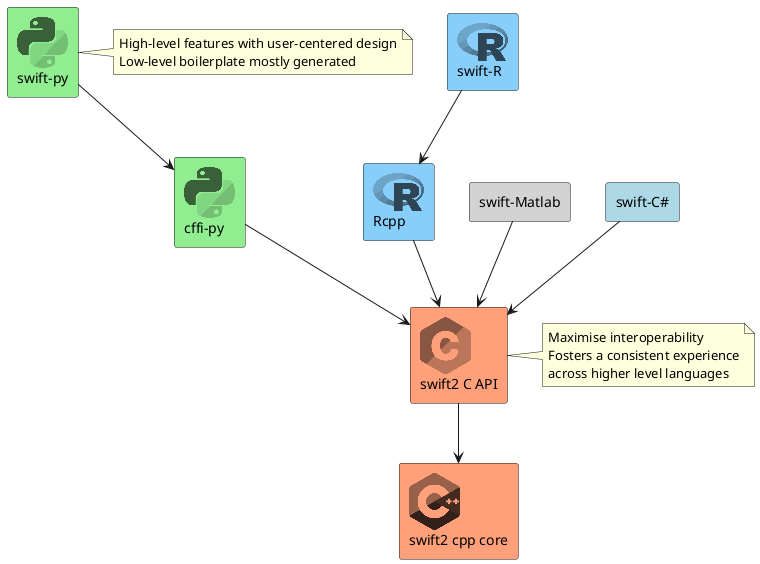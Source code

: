 @startuml software-map

' Maybe. 
!include <logos/r-lang.puml>
!include <logos/python.puml>
' !include <logos/typescript.puml>
' !include <logos/kubernetes.puml>
' !include <logos/flask.puml>
!include <logos/c.puml>
!include <logos/c-plusplus.puml>
!include <logos/c-sharp.puml>
' !include <logos/docker.puml>

' left to right direction

' package "cruise-control" {
' }

' floating note 
'   Consider: Senaps, Eagle, Hydroshare.
'   Links to Digital Water 
' end note

rectangle "<$c-plusplus>\nswift2 cpp core" as swift_cpp_code #LightSalmon
rectangle "<$c>\nswift2 C API" as swift_c_code #LightSalmon
rectangle "<$python>\nswift-py" as swift_py #LightGreen
rectangle "<$python>\ncffi-py" as cffi #LightGreen
rectangle "<$r-lang>\nswift-R" as swift_r #LightSkyBlue
rectangle "<$r-lang>\nRcpp" as rcpp #LightSkyBlue
rectangle "swift-Matlab" as swift_m #LightGrey
rectangle "swift-C#" as swift_cs #LightBlue


swift_c_code --> swift_cpp_code
swift_py --> cffi
cffi --> swift_c_code
swift_r --> rcpp
rcpp --> swift_c_code
swift_m --> swift_c_code
swift_cs --> swift_c_code

note right of swift_py
    High-level features with user-centered design
    Low-level boilerplate mostly generated
end note

note right of swift_c_code
    Maximise interoperability
    Fosters a consistent experience
    across higher level languages
end note




@enduml
